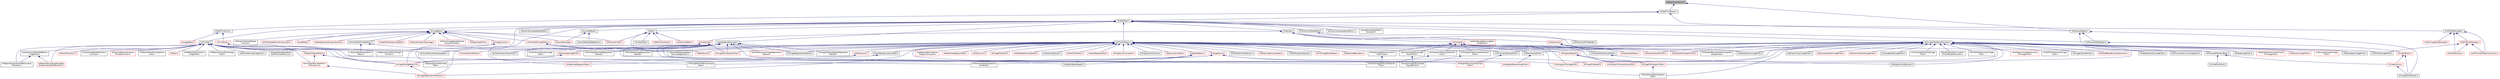 digraph "itkRealTimeInterval.h"
{
 // LATEX_PDF_SIZE
  edge [fontname="Helvetica",fontsize="10",labelfontname="Helvetica",labelfontsize="10"];
  node [fontname="Helvetica",fontsize="10",shape=record];
  Node1 [label="itkRealTimeInterval.h",height=0.2,width=0.4,color="black", fillcolor="grey75", style="filled", fontcolor="black",tooltip=" "];
  Node1 -> Node2 [dir="back",color="midnightblue",fontsize="10",style="solid",fontname="Helvetica"];
  Node2 [label="itkRealTimeStamp.h",height=0.2,width=0.4,color="black", fillcolor="white", style="filled",URL="$itkRealTimeStamp_8h.html",tooltip=" "];
  Node2 -> Node3 [dir="back",color="midnightblue",fontsize="10",style="solid",fontname="Helvetica"];
  Node3 [label="itkDataObject.h",height=0.2,width=0.4,color="black", fillcolor="white", style="filled",URL="$itkDataObject_8h.html",tooltip=" "];
  Node3 -> Node4 [dir="back",color="midnightblue",fontsize="10",style="solid",fontname="Helvetica"];
  Node4 [label="itkAutoPointerDataObject\lDecorator.h",height=0.2,width=0.4,color="black", fillcolor="white", style="filled",URL="$itkAutoPointerDataObjectDecorator_8h.html",tooltip=" "];
  Node3 -> Node5 [dir="back",color="midnightblue",fontsize="10",style="solid",fontname="Helvetica"];
  Node5 [label="itkCSVArray2DDataObject.h",height=0.2,width=0.4,color="black", fillcolor="white", style="filled",URL="$itkCSVArray2DDataObject_8h.html",tooltip=" "];
  Node5 -> Node6 [dir="back",color="midnightblue",fontsize="10",style="solid",fontname="Helvetica"];
  Node6 [label="itkCSVArray2DFileReader.h",height=0.2,width=0.4,color="black", fillcolor="white", style="filled",URL="$itkCSVArray2DFileReader_8h.html",tooltip=" "];
  Node3 -> Node7 [dir="back",color="midnightblue",fontsize="10",style="solid",fontname="Helvetica"];
  Node7 [label="itkDataObjectDecorator.h",height=0.2,width=0.4,color="black", fillcolor="white", style="filled",URL="$itkDataObjectDecorator_8h.html",tooltip=" "];
  Node7 -> Node8 [dir="back",color="midnightblue",fontsize="10",style="solid",fontname="Helvetica"];
  Node8 [label="itkImageRegistrationMethod.h",height=0.2,width=0.4,color="black", fillcolor="white", style="filled",URL="$itkImageRegistrationMethod_8h.html",tooltip=" "];
  Node7 -> Node9 [dir="back",color="midnightblue",fontsize="10",style="solid",fontname="Helvetica"];
  Node9 [label="itkImageRegistrationMethodv4.h",height=0.2,width=0.4,color="red", fillcolor="white", style="filled",URL="$itkImageRegistrationMethodv4_8h.html",tooltip=" "];
  Node7 -> Node14 [dir="back",color="midnightblue",fontsize="10",style="solid",fontname="Helvetica"];
  Node14 [label="itkImageToListSampleFilter.h",height=0.2,width=0.4,color="red", fillcolor="white", style="filled",URL="$itkImageToListSampleFilter_8h.html",tooltip=" "];
  Node7 -> Node16 [dir="back",color="midnightblue",fontsize="10",style="solid",fontname="Helvetica"];
  Node16 [label="itkImageToSpatialObjectRegistration\lMethod.h",height=0.2,width=0.4,color="black", fillcolor="white", style="filled",URL="$itkImageToSpatialObjectRegistrationMethod_8h.html",tooltip=" "];
  Node7 -> Node17 [dir="back",color="midnightblue",fontsize="10",style="solid",fontname="Helvetica"];
  Node17 [label="itkInteriorExteriorMeshFilter.h",height=0.2,width=0.4,color="black", fillcolor="white", style="filled",URL="$itkInteriorExteriorMeshFilter_8h.html",tooltip=" "];
  Node7 -> Node18 [dir="back",color="midnightblue",fontsize="10",style="solid",fontname="Helvetica"];
  Node18 [label="itkMultiResolutionImageRegistration\lMethod.h",height=0.2,width=0.4,color="red", fillcolor="white", style="filled",URL="$itkMultiResolutionImageRegistrationMethod_8h.html",tooltip=" "];
  Node7 -> Node20 [dir="back",color="midnightblue",fontsize="10",style="solid",fontname="Helvetica"];
  Node20 [label="itkPointSetToImageRegistration\lMethod.h",height=0.2,width=0.4,color="black", fillcolor="white", style="filled",URL="$itkPointSetToImageRegistrationMethod_8h.html",tooltip=" "];
  Node7 -> Node21 [dir="back",color="midnightblue",fontsize="10",style="solid",fontname="Helvetica"];
  Node21 [label="itkPointSetToPointSetRegistration\lMethod.h",height=0.2,width=0.4,color="black", fillcolor="white", style="filled",URL="$itkPointSetToPointSetRegistrationMethod_8h.html",tooltip=" "];
  Node7 -> Node22 [dir="back",color="midnightblue",fontsize="10",style="solid",fontname="Helvetica"];
  Node22 [label="itkResampleImageFilter.h",height=0.2,width=0.4,color="red", fillcolor="white", style="filled",URL="$itkResampleImageFilter_8h.html",tooltip=" "];
  Node22 -> Node24 [dir="back",color="midnightblue",fontsize="10",style="solid",fontname="Helvetica"];
  Node24 [label="itkImageToImageMetricv4.h",height=0.2,width=0.4,color="red", fillcolor="white", style="filled",URL="$itkImageToImageMetricv4_8h.html",tooltip=" "];
  Node24 -> Node9 [dir="back",color="midnightblue",fontsize="10",style="solid",fontname="Helvetica"];
  Node7 -> Node32 [dir="back",color="midnightblue",fontsize="10",style="solid",fontname="Helvetica"];
  Node32 [label="itkScalarImageToRunLength\lFeaturesFilter.h",height=0.2,width=0.4,color="black", fillcolor="white", style="filled",URL="$itkScalarImageToRunLengthFeaturesFilter_8h.html",tooltip=" "];
  Node7 -> Node33 [dir="back",color="midnightblue",fontsize="10",style="solid",fontname="Helvetica"];
  Node33 [label="itkScalarImageToTextureFeatures\lFilter.h",height=0.2,width=0.4,color="black", fillcolor="white", style="filled",URL="$itkScalarImageToTextureFeaturesFilter_8h.html",tooltip=" "];
  Node7 -> Node34 [dir="back",color="midnightblue",fontsize="10",style="solid",fontname="Helvetica"];
  Node34 [label="itkTransformGeometryImage\lFilter.h",height=0.2,width=0.4,color="black", fillcolor="white", style="filled",URL="$itkTransformGeometryImageFilter_8h.html",tooltip=" "];
  Node7 -> Node35 [dir="back",color="midnightblue",fontsize="10",style="solid",fontname="Helvetica"];
  Node35 [label="itkTransformToDisplacement\lFieldFilter.h",height=0.2,width=0.4,color="black", fillcolor="white", style="filled",URL="$itkTransformToDisplacementFieldFilter_8h.html",tooltip=" "];
  Node7 -> Node36 [dir="back",color="midnightblue",fontsize="10",style="solid",fontname="Helvetica"];
  Node36 [label="itkWeightedCovarianceSample\lFilter.h",height=0.2,width=0.4,color="red", fillcolor="white", style="filled",URL="$itkWeightedCovarianceSampleFilter_8h.html",tooltip=" "];
  Node7 -> Node38 [dir="back",color="midnightblue",fontsize="10",style="solid",fontname="Helvetica"];
  Node38 [label="itkWeightedMeanSampleFilter.h",height=0.2,width=0.4,color="red", fillcolor="white", style="filled",URL="$itkWeightedMeanSampleFilter_8h.html",tooltip=" "];
  Node3 -> Node39 [dir="back",color="midnightblue",fontsize="10",style="solid",fontname="Helvetica"];
  Node39 [label="itkGPUDataManager.h",height=0.2,width=0.4,color="black", fillcolor="white", style="filled",URL="$itkGPUDataManager_8h.html",tooltip=" "];
  Node39 -> Node40 [dir="back",color="midnightblue",fontsize="10",style="solid",fontname="Helvetica"];
  Node40 [label="itkGPUFiniteDifferenceFunction.h",height=0.2,width=0.4,color="red", fillcolor="white", style="filled",URL="$itkGPUFiniteDifferenceFunction_8h.html",tooltip=" "];
  Node39 -> Node53 [dir="back",color="midnightblue",fontsize="10",style="solid",fontname="Helvetica"];
  Node53 [label="itkGPUImageDataManager.h",height=0.2,width=0.4,color="red", fillcolor="white", style="filled",URL="$itkGPUImageDataManager_8h.html",tooltip=" "];
  Node39 -> Node56 [dir="back",color="midnightblue",fontsize="10",style="solid",fontname="Helvetica"];
  Node56 [label="itkGPUKernelManager.h",height=0.2,width=0.4,color="red", fillcolor="white", style="filled",URL="$itkGPUKernelManager_8h.html",tooltip=" "];
  Node56 -> Node58 [dir="back",color="midnightblue",fontsize="10",style="solid",fontname="Helvetica"];
  Node58 [label="itkGPUCastImageFilter.h",height=0.2,width=0.4,color="black", fillcolor="white", style="filled",URL="$itkGPUCastImageFilter_8h.html",tooltip=" "];
  Node56 -> Node40 [dir="back",color="midnightblue",fontsize="10",style="solid",fontname="Helvetica"];
  Node56 -> Node66 [dir="back",color="midnightblue",fontsize="10",style="solid",fontname="Helvetica"];
  Node66 [label="itkGPUReduction.h",height=0.2,width=0.4,color="red", fillcolor="white", style="filled",URL="$itkGPUReduction_8h.html",tooltip=" "];
  Node39 -> Node66 [dir="back",color="midnightblue",fontsize="10",style="solid",fontname="Helvetica"];
  Node3 -> Node67 [dir="back",color="midnightblue",fontsize="10",style="solid",fontname="Helvetica"];
  Node67 [label="itkImageBase.h",height=0.2,width=0.4,color="black", fillcolor="white", style="filled",URL="$itkImageBase_8h.html",tooltip=" "];
  Node67 -> Node68 [dir="back",color="midnightblue",fontsize="10",style="solid",fontname="Helvetica"];
  Node68 [label="itkBinaryThresholdSpatial\lFunction.h",height=0.2,width=0.4,color="black", fillcolor="white", style="filled",URL="$itkBinaryThresholdSpatialFunction_8h.html",tooltip=" "];
  Node67 -> Node69 [dir="back",color="midnightblue",fontsize="10",style="solid",fontname="Helvetica"];
  Node69 [label="itkGTestTypedefsAndConstructors.h",height=0.2,width=0.4,color="red", fillcolor="white", style="filled",URL="$itkGTestTypedefsAndConstructors_8h.html",tooltip=" "];
  Node67 -> Node71 [dir="back",color="midnightblue",fontsize="10",style="solid",fontname="Helvetica"];
  Node71 [label="itkImageFunction.h",height=0.2,width=0.4,color="red", fillcolor="white", style="filled",URL="$itkImageFunction_8h.html",tooltip=" "];
  Node71 -> Node72 [dir="back",color="midnightblue",fontsize="10",style="solid",fontname="Helvetica"];
  Node72 [label="itkBSplineControlPointImage\lFunction.h",height=0.2,width=0.4,color="black", fillcolor="white", style="filled",URL="$itkBSplineControlPointImageFunction_8h.html",tooltip=" "];
  Node71 -> Node24 [dir="back",color="midnightblue",fontsize="10",style="solid",fontname="Helvetica"];
  Node67 -> Node203 [dir="back",color="midnightblue",fontsize="10",style="solid",fontname="Helvetica"];
  Node203 [label="itkLabelMap.h",height=0.2,width=0.4,color="red", fillcolor="white", style="filled",URL="$itkLabelMap_8h.html",tooltip=" "];
  Node67 -> Node251 [dir="back",color="midnightblue",fontsize="10",style="solid",fontname="Helvetica"];
  Node251 [label="itkLevelSetImage.h",height=0.2,width=0.4,color="red", fillcolor="white", style="filled",URL="$itkLevelSetImage_8h.html",tooltip=" "];
  Node67 -> Node257 [dir="back",color="midnightblue",fontsize="10",style="solid",fontname="Helvetica"];
  Node257 [label="itkNeighborhoodAccessorFunctor.h",height=0.2,width=0.4,color="red", fillcolor="white", style="filled",URL="$itkNeighborhoodAccessorFunctor_8h.html",tooltip=" "];
  Node67 -> Node930 [dir="back",color="midnightblue",fontsize="10",style="solid",fontname="Helvetica"];
  Node930 [label="itkParametricPath.h",height=0.2,width=0.4,color="red", fillcolor="white", style="filled",URL="$itkParametricPath_8h.html",tooltip=" "];
  Node67 -> Node153 [dir="back",color="midnightblue",fontsize="10",style="solid",fontname="Helvetica"];
  Node153 [label="itkPointSetToImageMetric.h",height=0.2,width=0.4,color="red", fillcolor="white", style="filled",URL="$itkPointSetToImageMetric_8h.html",tooltip=" "];
  Node153 -> Node20 [dir="back",color="midnightblue",fontsize="10",style="solid",fontname="Helvetica"];
  Node153 -> Node157 [dir="back",color="midnightblue",fontsize="10",style="solid",fontname="Helvetica"];
  Node157 [label="itkPointSetToSpatialObject\lDemonsRegistration.h",height=0.2,width=0.4,color="black", fillcolor="white", style="filled",URL="$itkPointSetToSpatialObjectDemonsRegistration_8h.html",tooltip=" "];
  Node67 -> Node430 [dir="back",color="midnightblue",fontsize="10",style="solid",fontname="Helvetica"];
  Node430 [label="itkPointSetToPointSetMetric.h",height=0.2,width=0.4,color="black", fillcolor="white", style="filled",URL="$itkPointSetToPointSetMetric_8h.html",tooltip=" "];
  Node430 -> Node393 [dir="back",color="midnightblue",fontsize="10",style="solid",fontname="Helvetica"];
  Node393 [label="itkEuclideanDistancePoint\lMetric.h",height=0.2,width=0.4,color="black", fillcolor="white", style="filled",URL="$itkEuclideanDistancePointMetric_8h.html",tooltip=" "];
  Node430 -> Node21 [dir="back",color="midnightblue",fontsize="10",style="solid",fontname="Helvetica"];
  Node67 -> Node936 [dir="back",color="midnightblue",fontsize="10",style="solid",fontname="Helvetica"];
  Node936 [label="itkSpatialOrientationAdapter.h",height=0.2,width=0.4,color="red", fillcolor="white", style="filled",URL="$itkSpatialOrientationAdapter_8h.html",tooltip=" "];
  Node67 -> Node937 [dir="back",color="midnightblue",fontsize="10",style="solid",fontname="Helvetica"];
  Node937 [label="itkSpecialCoordinatesImage.h",height=0.2,width=0.4,color="red", fillcolor="white", style="filled",URL="$itkSpecialCoordinatesImage_8h.html",tooltip=" "];
  Node67 -> Node938 [dir="back",color="midnightblue",fontsize="10",style="solid",fontname="Helvetica"];
  Node938 [label="itkVectorImageNeighborhood\lAccessorFunctor.h",height=0.2,width=0.4,color="red", fillcolor="white", style="filled",URL="$itkVectorImageNeighborhoodAccessorFunctor_8h.html",tooltip=" "];
  Node67 -> Node146 [dir="back",color="midnightblue",fontsize="10",style="solid",fontname="Helvetica"];
  Node146 [label="itkWarpImageFilter.h",height=0.2,width=0.4,color="red", fillcolor="white", style="filled",URL="$itkWarpImageFilter_8h.html",tooltip=" "];
  Node3 -> Node940 [dir="back",color="midnightblue",fontsize="10",style="solid",fontname="Helvetica"];
  Node940 [label="itkLevelSetBase.h",height=0.2,width=0.4,color="black", fillcolor="white", style="filled",URL="$itkLevelSetBase_8h.html",tooltip=" "];
  Node940 -> Node251 [dir="back",color="midnightblue",fontsize="10",style="solid",fontname="Helvetica"];
  Node940 -> Node941 [dir="back",color="midnightblue",fontsize="10",style="solid",fontname="Helvetica"];
  Node941 [label="itkLevelSetQuadEdgeMesh.h",height=0.2,width=0.4,color="black", fillcolor="white", style="filled",URL="$itkLevelSetQuadEdgeMesh_8h.html",tooltip=" "];
  Node3 -> Node942 [dir="back",color="midnightblue",fontsize="10",style="solid",fontname="Helvetica"];
  Node942 [label="itkMatrixResizeableDataObject.h",height=0.2,width=0.4,color="black", fillcolor="white", style="filled",URL="$itkMatrixResizeableDataObject_8h.html",tooltip=" "];
  Node3 -> Node943 [dir="back",color="midnightblue",fontsize="10",style="solid",fontname="Helvetica"];
  Node943 [label="itkPath.h",height=0.2,width=0.4,color="black", fillcolor="white", style="filled",URL="$itkPath_8h.html",tooltip=" "];
  Node943 -> Node944 [dir="back",color="midnightblue",fontsize="10",style="solid",fontname="Helvetica"];
  Node944 [label="itkChainCodePath.h",height=0.2,width=0.4,color="red", fillcolor="white", style="filled",URL="$itkChainCodePath_8h.html",tooltip=" "];
  Node943 -> Node946 [dir="back",color="midnightblue",fontsize="10",style="solid",fontname="Helvetica"];
  Node946 [label="itkHilbertPath.h",height=0.2,width=0.4,color="black", fillcolor="white", style="filled",URL="$itkHilbertPath_8h.html",tooltip=" "];
  Node943 -> Node930 [dir="back",color="midnightblue",fontsize="10",style="solid",fontname="Helvetica"];
  Node943 -> Node910 [dir="back",color="midnightblue",fontsize="10",style="solid",fontname="Helvetica"];
  Node910 [label="itkPathConstIterator.h",height=0.2,width=0.4,color="red", fillcolor="white", style="filled",URL="$itkPathConstIterator_8h.html",tooltip=" "];
  Node943 -> Node947 [dir="back",color="midnightblue",fontsize="10",style="solid",fontname="Helvetica"];
  Node947 [label="itkPathSource.h",height=0.2,width=0.4,color="red", fillcolor="white", style="filled",URL="$itkPathSource_8h.html",tooltip=" "];
  Node3 -> Node952 [dir="back",color="midnightblue",fontsize="10",style="solid",fontname="Helvetica"];
  Node952 [label="itkPointSet.h",height=0.2,width=0.4,color="black", fillcolor="white", style="filled",URL="$itkPointSet_8h.html",tooltip=" "];
  Node952 -> Node691 [dir="back",color="midnightblue",fontsize="10",style="solid",fontname="Helvetica"];
  Node691 [label="itkBSplineControlPointImage\lFilter.h",height=0.2,width=0.4,color="black", fillcolor="white", style="filled",URL="$itkBSplineControlPointImageFilter_8h.html",tooltip=" "];
  Node952 -> Node72 [dir="back",color="midnightblue",fontsize="10",style="solid",fontname="Helvetica"];
  Node952 -> Node178 [dir="back",color="midnightblue",fontsize="10",style="solid",fontname="Helvetica"];
  Node178 [label="itkBSplineExponentialDiffeomorphic\lTransform.h",height=0.2,width=0.4,color="black", fillcolor="white", style="filled",URL="$itkBSplineExponentialDiffeomorphicTransform_8h.html",tooltip=" "];
  Node952 -> Node176 [dir="back",color="midnightblue",fontsize="10",style="solid",fontname="Helvetica"];
  Node176 [label="itkBSplineSmoothingOnUpdate\lDisplacementFieldTransform.h",height=0.2,width=0.4,color="red", fillcolor="white", style="filled",URL="$itkBSplineSmoothingOnUpdateDisplacementFieldTransform_8h.html",tooltip=" "];
  Node952 -> Node265 [dir="back",color="midnightblue",fontsize="10",style="solid",fontname="Helvetica"];
  Node265 [label="itkBlockMatchingImageFilter.h",height=0.2,width=0.4,color="black", fillcolor="white", style="filled",URL="$itkBlockMatchingImageFilter_8h.html",tooltip=" "];
  Node952 -> Node715 [dir="back",color="midnightblue",fontsize="10",style="solid",fontname="Helvetica"];
  Node715 [label="itkDisplacementFieldToBSpline\lImageFilter.h",height=0.2,width=0.4,color="black", fillcolor="white", style="filled",URL="$itkDisplacementFieldToBSplineImageFilter_8h.html",tooltip=" "];
  Node715 -> Node178 [dir="back",color="midnightblue",fontsize="10",style="solid",fontname="Helvetica"];
  Node715 -> Node176 [dir="back",color="midnightblue",fontsize="10",style="solid",fontname="Helvetica"];
  Node952 -> Node393 [dir="back",color="midnightblue",fontsize="10",style="solid",fontname="Helvetica"];
  Node952 -> Node186 [dir="back",color="midnightblue",fontsize="10",style="solid",fontname="Helvetica"];
  Node186 [label="itkExpectationBasedPoint\lSetToPointSetMetricv4.h",height=0.2,width=0.4,color="black", fillcolor="white", style="filled",URL="$itkExpectationBasedPointSetToPointSetMetricv4_8h.html",tooltip=" "];
  Node952 -> Node24 [dir="back",color="midnightblue",fontsize="10",style="solid",fontname="Helvetica"];
  Node952 -> Node953 [dir="back",color="midnightblue",fontsize="10",style="solid",fontname="Helvetica"];
  Node953 [label="itkKernelTransform.h",height=0.2,width=0.4,color="red", fillcolor="white", style="filled",URL="$itkKernelTransform_8h.html",tooltip=" "];
  Node952 -> Node263 [dir="back",color="midnightblue",fontsize="10",style="solid",fontname="Helvetica"];
  Node263 [label="itkLandmarkBasedTransform\lInitializer.h",height=0.2,width=0.4,color="black", fillcolor="white", style="filled",URL="$itkLandmarkBasedTransformInitializer_8h.html",tooltip=" "];
  Node952 -> Node959 [dir="back",color="midnightblue",fontsize="10",style="solid",fontname="Helvetica"];
  Node959 [label="itkManifoldParzenWindows\lPointSetFunction.h",height=0.2,width=0.4,color="red", fillcolor="white", style="filled",URL="$itkManifoldParzenWindowsPointSetFunction_8h.html",tooltip=" "];
  Node952 -> Node337 [dir="back",color="midnightblue",fontsize="10",style="solid",fontname="Helvetica"];
  Node337 [label="itkMaskFeaturePointSelection\lFilter.h",height=0.2,width=0.4,color="black", fillcolor="white", style="filled",URL="$itkMaskFeaturePointSelectionFilter_8h.html",tooltip=" "];
  Node952 -> Node960 [dir="back",color="midnightblue",fontsize="10",style="solid",fontname="Helvetica"];
  Node960 [label="itkMesh.h",height=0.2,width=0.4,color="red", fillcolor="white", style="filled",URL="$itkMesh_8h.html",tooltip=" "];
  Node952 -> Node829 [dir="back",color="midnightblue",fontsize="10",style="solid",fontname="Helvetica"];
  Node829 [label="itkN4BiasFieldCorrection\lImageFilter.h",height=0.2,width=0.4,color="black", fillcolor="white", style="filled",URL="$itkN4BiasFieldCorrectionImageFilter_8h.html",tooltip=" "];
  Node952 -> Node181 [dir="back",color="midnightblue",fontsize="10",style="solid",fontname="Helvetica"];
  Node181 [label="itkObjectToObjectMetric.h",height=0.2,width=0.4,color="red", fillcolor="white", style="filled",URL="$itkObjectToObjectMetric_8h.html",tooltip=" "];
  Node181 -> Node24 [dir="back",color="midnightblue",fontsize="10",style="solid",fontname="Helvetica"];
  Node181 -> Node183 [dir="back",color="midnightblue",fontsize="10",style="solid",fontname="Helvetica"];
  Node183 [label="itkPointSetToPointSetMetric\lWithIndexv4.h",height=0.2,width=0.4,color="red", fillcolor="white", style="filled",URL="$itkPointSetToPointSetMetricWithIndexv4_8h.html",tooltip=" "];
  Node183 -> Node9 [dir="back",color="midnightblue",fontsize="10",style="solid",fontname="Helvetica"];
  Node952 -> Node990 [dir="back",color="midnightblue",fontsize="10",style="solid",fontname="Helvetica"];
  Node990 [label="itkPointSetToListSampleAdaptor.h",height=0.2,width=0.4,color="black", fillcolor="white", style="filled",URL="$itkPointSetToListSampleAdaptor_8h.html",tooltip=" "];
  Node952 -> Node183 [dir="back",color="midnightblue",fontsize="10",style="solid",fontname="Helvetica"];
  Node952 -> Node991 [dir="back",color="midnightblue",fontsize="10",style="solid",fontname="Helvetica"];
  Node991 [label="itkSpatialObjectToPointSet\lFilter.h",height=0.2,width=0.4,color="black", fillcolor="white", style="filled",URL="$itkSpatialObjectToPointSetFilter_8h.html",tooltip=" "];
  Node952 -> Node892 [dir="back",color="midnightblue",fontsize="10",style="solid",fontname="Helvetica"];
  Node892 [label="itkTriangleMeshToBinaryImage\lFilter.h",height=0.2,width=0.4,color="black", fillcolor="white", style="filled",URL="$itkTriangleMeshToBinaryImageFilter_8h.html",tooltip=" "];
  Node3 -> Node992 [dir="back",color="midnightblue",fontsize="10",style="solid",fontname="Helvetica"];
  Node992 [label="itkProcessObject.h",height=0.2,width=0.4,color="black", fillcolor="white", style="filled",URL="$itkProcessObject_8h.html",tooltip=" "];
  Node992 -> Node993 [dir="back",color="midnightblue",fontsize="10",style="solid",fontname="Helvetica"];
  Node993 [label="itkCovarianceSampleFilter.h",height=0.2,width=0.4,color="black", fillcolor="white", style="filled",URL="$itkCovarianceSampleFilter_8h.html",tooltip=" "];
  Node993 -> Node36 [dir="back",color="midnightblue",fontsize="10",style="solid",fontname="Helvetica"];
  Node992 -> Node994 [dir="back",color="midnightblue",fontsize="10",style="solid",fontname="Helvetica"];
  Node994 [label="itkDataObjectConstIterator.h",height=0.2,width=0.4,color="red", fillcolor="white", style="filled",URL="$itkDataObjectConstIterator_8h.html",tooltip=" "];
  Node992 -> Node997 [dir="back",color="midnightblue",fontsize="10",style="solid",fontname="Helvetica"];
  Node997 [label="itkDataObjectIterator.h",height=0.2,width=0.4,color="red", fillcolor="white", style="filled",URL="$itkDataObjectIterator_8h.html",tooltip=" "];
  Node992 -> Node1000 [dir="back",color="midnightblue",fontsize="10",style="solid",fontname="Helvetica"];
  Node1000 [label="itkEquivalencyTable.h",height=0.2,width=0.4,color="red", fillcolor="white", style="filled",URL="$itkEquivalencyTable_8h.html",tooltip=" "];
  Node992 -> Node1002 [dir="back",color="midnightblue",fontsize="10",style="solid",fontname="Helvetica"];
  Node1002 [label="itkGDCMSeriesFileNames.h",height=0.2,width=0.4,color="black", fillcolor="white", style="filled",URL="$itkGDCMSeriesFileNames_8h.html",tooltip=" "];
  Node992 -> Node1003 [dir="back",color="midnightblue",fontsize="10",style="solid",fontname="Helvetica"];
  Node1003 [label="itkHistogramToRunLengthFeatures\lFilter.h",height=0.2,width=0.4,color="black", fillcolor="white", style="filled",URL="$itkHistogramToRunLengthFeaturesFilter_8h.html",tooltip=" "];
  Node1003 -> Node32 [dir="back",color="midnightblue",fontsize="10",style="solid",fontname="Helvetica"];
  Node992 -> Node1004 [dir="back",color="midnightblue",fontsize="10",style="solid",fontname="Helvetica"];
  Node1004 [label="itkHistogramToTextureFeatures\lFilter.h",height=0.2,width=0.4,color="black", fillcolor="white", style="filled",URL="$itkHistogramToTextureFeaturesFilter_8h.html",tooltip=" "];
  Node1004 -> Node33 [dir="back",color="midnightblue",fontsize="10",style="solid",fontname="Helvetica"];
  Node992 -> Node1005 [dir="back",color="midnightblue",fontsize="10",style="solid",fontname="Helvetica"];
  Node1005 [label="itkIOCommon.h",height=0.2,width=0.4,color="red", fillcolor="white", style="filled",URL="$itkIOCommon_8h.html",tooltip=" "];
  Node992 -> Node1012 [dir="back",color="midnightblue",fontsize="10",style="solid",fontname="Helvetica"];
  Node1012 [label="itkImageFileWriter.h",height=0.2,width=0.4,color="red", fillcolor="white", style="filled",URL="$itkImageFileWriter_8h.html",tooltip=" "];
  Node992 -> Node8 [dir="back",color="midnightblue",fontsize="10",style="solid",fontname="Helvetica"];
  Node992 -> Node9 [dir="back",color="midnightblue",fontsize="10",style="solid",fontname="Helvetica"];
  Node992 -> Node675 [dir="back",color="midnightblue",fontsize="10",style="solid",fontname="Helvetica"];
  Node675 [label="itkImageSource.h",height=0.2,width=0.4,color="red", fillcolor="white", style="filled",URL="$itkImageSource_8h.html",tooltip=" "];
  Node675 -> Node526 [dir="back",color="midnightblue",fontsize="10",style="solid",fontname="Helvetica"];
  Node526 [label="itkHistogramToImageFilter.h",height=0.2,width=0.4,color="red", fillcolor="white", style="filled",URL="$itkHistogramToImageFilter_8h.html",tooltip=" "];
  Node675 -> Node682 [dir="back",color="midnightblue",fontsize="10",style="solid",fontname="Helvetica"];
  Node682 [label="itkImageFileReader.h",height=0.2,width=0.4,color="red", fillcolor="white", style="filled",URL="$itkImageFileReader_8h.html",tooltip=" "];
  Node675 -> Node35 [dir="back",color="midnightblue",fontsize="10",style="solid",fontname="Helvetica"];
  Node675 -> Node892 [dir="back",color="midnightblue",fontsize="10",style="solid",fontname="Helvetica"];
  Node992 -> Node14 [dir="back",color="midnightblue",fontsize="10",style="solid",fontname="Helvetica"];
  Node992 -> Node16 [dir="back",color="midnightblue",fontsize="10",style="solid",fontname="Helvetica"];
  Node992 -> Node1014 [dir="back",color="midnightblue",fontsize="10",style="solid",fontname="Helvetica"];
  Node1014 [label="itkIterationReporter.h",height=0.2,width=0.4,color="black", fillcolor="white", style="filled",URL="$itkIterationReporter_8h.html",tooltip=" "];
  Node992 -> Node1015 [dir="back",color="midnightblue",fontsize="10",style="solid",fontname="Helvetica"];
  Node1015 [label="itkMeanSampleFilter.h",height=0.2,width=0.4,color="black", fillcolor="white", style="filled",URL="$itkMeanSampleFilter_8h.html",tooltip=" "];
  Node1015 -> Node38 [dir="back",color="midnightblue",fontsize="10",style="solid",fontname="Helvetica"];
  Node992 -> Node1016 [dir="back",color="midnightblue",fontsize="10",style="solid",fontname="Helvetica"];
  Node1016 [label="itkMeshFileWriter.h",height=0.2,width=0.4,color="red", fillcolor="white", style="filled",URL="$itkMeshFileWriter_8h.html",tooltip=" "];
  Node992 -> Node1018 [dir="back",color="midnightblue",fontsize="10",style="solid",fontname="Helvetica"];
  Node1018 [label="itkMeshSource.h",height=0.2,width=0.4,color="red", fillcolor="white", style="filled",URL="$itkMeshSource_8h.html",tooltip=" "];
  Node1018 -> Node991 [dir="back",color="midnightblue",fontsize="10",style="solid",fontname="Helvetica"];
  Node992 -> Node18 [dir="back",color="midnightblue",fontsize="10",style="solid",fontname="Helvetica"];
  Node992 -> Node1038 [dir="back",color="midnightblue",fontsize="10",style="solid",fontname="Helvetica"];
  Node1038 [label="itkOneWayEquivalencyTable.h",height=0.2,width=0.4,color="black", fillcolor="white", style="filled",URL="$itkOneWayEquivalencyTable_8h.html",tooltip=" "];
  Node1038 -> Node1039 [dir="back",color="midnightblue",fontsize="10",style="solid",fontname="Helvetica"];
  Node1039 [label="itkWatershedSegmentTable.h",height=0.2,width=0.4,color="red", fillcolor="white", style="filled",URL="$itkWatershedSegmentTable_8h.html",tooltip=" "];
  Node992 -> Node947 [dir="back",color="midnightblue",fontsize="10",style="solid",fontname="Helvetica"];
  Node992 -> Node20 [dir="back",color="midnightblue",fontsize="10",style="solid",fontname="Helvetica"];
  Node992 -> Node21 [dir="back",color="midnightblue",fontsize="10",style="solid",fontname="Helvetica"];
  Node992 -> Node157 [dir="back",color="midnightblue",fontsize="10",style="solid",fontname="Helvetica"];
  Node992 -> Node1040 [dir="back",color="midnightblue",fontsize="10",style="solid",fontname="Helvetica"];
  Node1040 [label="itkProgressAccumulator.h",height=0.2,width=0.4,color="red", fillcolor="white", style="filled",URL="$itkProgressAccumulator_8h.html",tooltip=" "];
  Node992 -> Node1041 [dir="back",color="midnightblue",fontsize="10",style="solid",fontname="Helvetica"];
  Node1041 [label="itkProgressReporter.h",height=0.2,width=0.4,color="red", fillcolor="white", style="filled",URL="$itkProgressReporter_8h.html",tooltip=" "];
  Node1041 -> Node1042 [dir="back",color="midnightblue",fontsize="10",style="solid",fontname="Helvetica"];
  Node1042 [label="itkHistogramThresholdCalculator.h",height=0.2,width=0.4,color="red", fillcolor="white", style="filled",URL="$itkHistogramThresholdCalculator_8h.html",tooltip=" "];
  Node1041 -> Node655 [dir="back",color="midnightblue",fontsize="10",style="solid",fontname="Helvetica"];
  Node655 [label="itkImageToHistogramFilter.h",height=0.2,width=0.4,color="red", fillcolor="white", style="filled",URL="$itkImageToHistogramFilter_8h.html",tooltip=" "];
  Node655 -> Node669 [dir="back",color="midnightblue",fontsize="10",style="solid",fontname="Helvetica"];
  Node669 [label="itkMaskedImageToHistogram\lFilter.h",height=0.2,width=0.4,color="black", fillcolor="white", style="filled",URL="$itkMaskedImageToHistogramFilter_8h.html",tooltip=" "];
  Node992 -> Node1084 [dir="back",color="midnightblue",fontsize="10",style="solid",fontname="Helvetica"];
  Node1084 [label="itkProgressTransformer.h",height=0.2,width=0.4,color="black", fillcolor="white", style="filled",URL="$itkProgressTransformer_8h.html",tooltip=" "];
  Node992 -> Node1085 [dir="back",color="midnightblue",fontsize="10",style="solid",fontname="Helvetica"];
  Node1085 [label="itkSampleClassifierFilter.h",height=0.2,width=0.4,color="red", fillcolor="white", style="filled",URL="$itkSampleClassifierFilter_8h.html",tooltip=" "];
  Node992 -> Node1086 [dir="back",color="midnightblue",fontsize="10",style="solid",fontname="Helvetica"];
  Node1086 [label="itkSampleToHistogramFilter.h",height=0.2,width=0.4,color="red", fillcolor="white", style="filled",URL="$itkSampleToHistogramFilter_8h.html",tooltip=" "];
  Node992 -> Node1087 [dir="back",color="midnightblue",fontsize="10",style="solid",fontname="Helvetica"];
  Node1087 [label="itkSampleToSubsampleFilter.h",height=0.2,width=0.4,color="black", fillcolor="white", style="filled",URL="$itkSampleToSubsampleFilter_8h.html",tooltip=" "];
  Node1087 -> Node1088 [dir="back",color="midnightblue",fontsize="10",style="solid",fontname="Helvetica"];
  Node1088 [label="itkNeighborhoodSampler.h",height=0.2,width=0.4,color="black", fillcolor="white", style="filled",URL="$itkNeighborhoodSampler_8h.html",tooltip=" "];
  Node992 -> Node913 [dir="back",color="midnightblue",fontsize="10",style="solid",fontname="Helvetica"];
  Node913 [label="itkScalarImageToCooccurrence\lMatrixFilter.h",height=0.2,width=0.4,color="black", fillcolor="white", style="filled",URL="$itkScalarImageToCooccurrenceMatrixFilter_8h.html",tooltip=" "];
  Node913 -> Node33 [dir="back",color="midnightblue",fontsize="10",style="solid",fontname="Helvetica"];
  Node992 -> Node914 [dir="back",color="midnightblue",fontsize="10",style="solid",fontname="Helvetica"];
  Node914 [label="itkScalarImageToRunLength\lMatrixFilter.h",height=0.2,width=0.4,color="black", fillcolor="white", style="filled",URL="$itkScalarImageToRunLengthMatrixFilter_8h.html",tooltip=" "];
  Node914 -> Node32 [dir="back",color="midnightblue",fontsize="10",style="solid",fontname="Helvetica"];
  Node992 -> Node1089 [dir="back",color="midnightblue",fontsize="10",style="solid",fontname="Helvetica"];
  Node1089 [label="itkSimpleFilterWatcher.h",height=0.2,width=0.4,color="red", fillcolor="white", style="filled",URL="$itkSimpleFilterWatcher_8h.html",tooltip=" "];
  Node992 -> Node1091 [dir="back",color="midnightblue",fontsize="10",style="solid",fontname="Helvetica"];
  Node1091 [label="itkSpatialObject.h",height=0.2,width=0.4,color="red", fillcolor="white", style="filled",URL="$itkSpatialObject_8h.html",tooltip=" "];
  Node1091 -> Node24 [dir="back",color="midnightblue",fontsize="10",style="solid",fontname="Helvetica"];
  Node1091 -> Node1102 [dir="back",color="midnightblue",fontsize="10",style="solid",fontname="Helvetica"];
  Node1102 [label="itkSpatialObjectReader.h",height=0.2,width=0.4,color="black", fillcolor="white", style="filled",URL="$itkSpatialObjectReader_8h.html",tooltip=" "];
  Node992 -> Node1102 [dir="back",color="midnightblue",fontsize="10",style="solid",fontname="Helvetica"];
  Node992 -> Node1130 [dir="back",color="midnightblue",fontsize="10",style="solid",fontname="Helvetica"];
  Node1130 [label="itkStandardDeviationPerComponent\lSampleFilter.h",height=0.2,width=0.4,color="black", fillcolor="white", style="filled",URL="$itkStandardDeviationPerComponentSampleFilter_8h.html",tooltip=" "];
  Node992 -> Node1131 [dir="back",color="midnightblue",fontsize="10",style="solid",fontname="Helvetica"];
  Node1131 [label="itkStreamingProcessObject.h",height=0.2,width=0.4,color="red", fillcolor="white", style="filled",URL="$itkStreamingProcessObject_8h.html",tooltip=" "];
  Node992 -> Node1132 [dir="back",color="midnightblue",fontsize="10",style="solid",fontname="Helvetica"];
  Node1132 [label="itkTemporalProcessObject.h",height=0.2,width=0.4,color="black", fillcolor="white", style="filled",URL="$itkTemporalProcessObject_8h.html",tooltip=" "];
  Node1132 -> Node1133 [dir="back",color="midnightblue",fontsize="10",style="solid",fontname="Helvetica"];
  Node1133 [label="itkVideoFileWriter.h",height=0.2,width=0.4,color="black", fillcolor="white", style="filled",URL="$itkVideoFileWriter_8h.html",tooltip=" "];
  Node1132 -> Node917 [dir="back",color="midnightblue",fontsize="10",style="solid",fontname="Helvetica"];
  Node917 [label="itkVideoSource.h",height=0.2,width=0.4,color="red", fillcolor="white", style="filled",URL="$itkVideoSource_8h.html",tooltip=" "];
  Node917 -> Node895 [dir="back",color="midnightblue",fontsize="10",style="solid",fontname="Helvetica"];
  Node895 [label="itkImageToVideoFilter.h",height=0.2,width=0.4,color="black", fillcolor="white", style="filled",URL="$itkImageToVideoFilter_8h.html",tooltip=" "];
  Node992 -> Node1134 [dir="back",color="midnightblue",fontsize="10",style="solid",fontname="Helvetica"];
  Node1134 [label="itkTotalProgressReporter.h",height=0.2,width=0.4,color="black", fillcolor="white", style="filled",URL="$itkTotalProgressReporter_8h.html",tooltip=" "];
  Node992 -> Node1135 [dir="back",color="midnightblue",fontsize="10",style="solid",fontname="Helvetica"];
  Node1135 [label="itkVTKImageExportBase.h",height=0.2,width=0.4,color="red", fillcolor="white", style="filled",URL="$itkVTKImageExportBase_8h.html",tooltip=" "];
  Node992 -> Node924 [dir="back",color="midnightblue",fontsize="10",style="solid",fontname="Helvetica"];
  Node924 [label="itkWatershedBoundary.h",height=0.2,width=0.4,color="red", fillcolor="white", style="filled",URL="$itkWatershedBoundary_8h.html",tooltip=" "];
  Node992 -> Node1137 [dir="back",color="midnightblue",fontsize="10",style="solid",fontname="Helvetica"];
  Node1137 [label="itkWatershedMiniPipeline\lProgressCommand.h",height=0.2,width=0.4,color="red", fillcolor="white", style="filled",URL="$itkWatershedMiniPipelineProgressCommand_8h.html",tooltip=" "];
  Node992 -> Node1138 [dir="back",color="midnightblue",fontsize="10",style="solid",fontname="Helvetica"];
  Node1138 [label="itkWatershedSegmentTree.h",height=0.2,width=0.4,color="red", fillcolor="white", style="filled",URL="$itkWatershedSegmentTree_8h.html",tooltip=" "];
  Node3 -> Node1139 [dir="back",color="midnightblue",fontsize="10",style="solid",fontname="Helvetica"];
  Node1139 [label="itkSample.h",height=0.2,width=0.4,color="black", fillcolor="white", style="filled",URL="$itkSample_8h.html",tooltip=" "];
  Node1139 -> Node1140 [dir="back",color="midnightblue",fontsize="10",style="solid",fontname="Helvetica"];
  Node1140 [label="itkHistogram.h",height=0.2,width=0.4,color="red", fillcolor="white", style="filled",URL="$itkHistogram_8h.html",tooltip=" "];
  Node1140 -> Node526 [dir="back",color="midnightblue",fontsize="10",style="solid",fontname="Helvetica"];
  Node1140 -> Node1003 [dir="back",color="midnightblue",fontsize="10",style="solid",fontname="Helvetica"];
  Node1140 -> Node1004 [dir="back",color="midnightblue",fontsize="10",style="solid",fontname="Helvetica"];
  Node1140 -> Node655 [dir="back",color="midnightblue",fontsize="10",style="solid",fontname="Helvetica"];
  Node1140 -> Node671 [dir="back",color="midnightblue",fontsize="10",style="solid",fontname="Helvetica"];
  Node671 [label="itkLabelStatisticsImageFilter.h",height=0.2,width=0.4,color="black", fillcolor="white", style="filled",URL="$itkLabelStatisticsImageFilter_8h.html",tooltip=" "];
  Node1140 -> Node669 [dir="back",color="midnightblue",fontsize="10",style="solid",fontname="Helvetica"];
  Node1140 -> Node913 [dir="back",color="midnightblue",fontsize="10",style="solid",fontname="Helvetica"];
  Node1140 -> Node914 [dir="back",color="midnightblue",fontsize="10",style="solid",fontname="Helvetica"];
  Node1139 -> Node1142 [dir="back",color="midnightblue",fontsize="10",style="solid",fontname="Helvetica"];
  Node1142 [label="itkListSample.h",height=0.2,width=0.4,color="red", fillcolor="white", style="filled",URL="$itkListSample_8h.html",tooltip=" "];
  Node1142 -> Node14 [dir="back",color="midnightblue",fontsize="10",style="solid",fontname="Helvetica"];
  Node1142 -> Node990 [dir="back",color="midnightblue",fontsize="10",style="solid",fontname="Helvetica"];
  Node1139 -> Node329 [dir="back",color="midnightblue",fontsize="10",style="solid",fontname="Helvetica"];
  Node329 [label="itkPatchBasedDenoisingBase\lImageFilter.h",height=0.2,width=0.4,color="red", fillcolor="white", style="filled",URL="$itkPatchBasedDenoisingBaseImageFilter_8h.html",tooltip=" "];
  Node1139 -> Node1146 [dir="back",color="midnightblue",fontsize="10",style="solid",fontname="Helvetica"];
  Node1146 [label="itkSubsample.h",height=0.2,width=0.4,color="red", fillcolor="white", style="filled",URL="$itkSubsample_8h.html",tooltip=" "];
  Node1146 -> Node1087 [dir="back",color="midnightblue",fontsize="10",style="solid",fontname="Helvetica"];
  Node1146 -> Node1152 [dir="back",color="midnightblue",fontsize="10",style="solid",fontname="Helvetica"];
  Node1152 [label="itkSubsamplerBase.h",height=0.2,width=0.4,color="red", fillcolor="white", style="filled",URL="$itkSubsamplerBase_8h.html",tooltip=" "];
  Node1139 -> Node1152 [dir="back",color="midnightblue",fontsize="10",style="solid",fontname="Helvetica"];
  Node3 -> Node1157 [dir="back",color="midnightblue",fontsize="10",style="solid",fontname="Helvetica"];
  Node1157 [label="itkSimpleDataObjectDecorator.h",height=0.2,width=0.4,color="black", fillcolor="white", style="filled",URL="$itkSimpleDataObjectDecorator_8h.html",tooltip=" "];
  Node1157 -> Node748 [dir="back",color="midnightblue",fontsize="10",style="solid",fontname="Helvetica"];
  Node748 [label="itkBinaryFunctorImageFilter.h",height=0.2,width=0.4,color="black", fillcolor="white", style="filled",URL="$itkBinaryFunctorImageFilter_8h.html",tooltip=" "];
  Node1157 -> Node749 [dir="back",color="midnightblue",fontsize="10",style="solid",fontname="Helvetica"];
  Node749 [label="itkBinaryGeneratorImageFilter.h",height=0.2,width=0.4,color="red", fillcolor="white", style="filled",URL="$itkBinaryGeneratorImageFilter_8h.html",tooltip=" "];
  Node1157 -> Node547 [dir="back",color="midnightblue",fontsize="10",style="solid",fontname="Helvetica"];
  Node547 [label="itkBinaryThresholdImageFilter.h",height=0.2,width=0.4,color="red", fillcolor="white", style="filled",URL="$itkBinaryThresholdImageFilter_8h.html",tooltip=" "];
  Node1157 -> Node583 [dir="back",color="midnightblue",fontsize="10",style="solid",fontname="Helvetica"];
  Node583 [label="itkChangeLabelImageFilter.h",height=0.2,width=0.4,color="black", fillcolor="white", style="filled",URL="$itkChangeLabelImageFilter_8h.html",tooltip=" "];
  Node1157 -> Node699 [dir="back",color="midnightblue",fontsize="10",style="solid",fontname="Helvetica"];
  Node699 [label="itkConnectedThresholdImage\lFilter.h",height=0.2,width=0.4,color="black", fillcolor="white", style="filled",URL="$itkConnectedThresholdImageFilter_8h.html",tooltip=" "];
  Node1157 -> Node993 [dir="back",color="midnightblue",fontsize="10",style="solid",fontname="Helvetica"];
  Node1157 -> Node1158 [dir="back",color="midnightblue",fontsize="10",style="solid",fontname="Helvetica"];
  Node1158 [label="itkExpectationMaximization\lMixtureModelEstimator.h",height=0.2,width=0.4,color="black", fillcolor="white", style="filled",URL="$itkExpectationMaximizationMixtureModelEstimator_8h.html",tooltip=" "];
  Node1157 -> Node722 [dir="back",color="midnightblue",fontsize="10",style="solid",fontname="Helvetica"];
  Node722 [label="itkFullToHalfHermitianImage\lFilter.h",height=0.2,width=0.4,color="black", fillcolor="white", style="filled",URL="$itkFullToHalfHermitianImageFilter_8h.html",tooltip=" "];
  Node1157 -> Node58 [dir="back",color="midnightblue",fontsize="10",style="solid",fontname="Helvetica"];
  Node1157 -> Node736 [dir="back",color="midnightblue",fontsize="10",style="solid",fontname="Helvetica"];
  Node736 [label="itkHalfHermitianToRealInverse\lFFTImageFilter.h",height=0.2,width=0.4,color="red", fillcolor="white", style="filled",URL="$itkHalfHermitianToRealInverseFFTImageFilter_8h.html",tooltip=" "];
  Node1157 -> Node737 [dir="back",color="midnightblue",fontsize="10",style="solid",fontname="Helvetica"];
  Node737 [label="itkHalfToFullHermitianImage\lFilter.h",height=0.2,width=0.4,color="black", fillcolor="white", style="filled",URL="$itkHalfToFullHermitianImageFilter_8h.html",tooltip=" "];
  Node1157 -> Node1042 [dir="back",color="midnightblue",fontsize="10",style="solid",fontname="Helvetica"];
  Node1157 -> Node526 [dir="back",color="midnightblue",fontsize="10",style="solid",fontname="Helvetica"];
  Node1157 -> Node1003 [dir="back",color="midnightblue",fontsize="10",style="solid",fontname="Helvetica"];
  Node1157 -> Node1004 [dir="back",color="midnightblue",fontsize="10",style="solid",fontname="Helvetica"];
  Node1157 -> Node745 [dir="back",color="midnightblue",fontsize="10",style="solid",fontname="Helvetica"];
  Node745 [label="itkImageClassifierFilter.h",height=0.2,width=0.4,color="black", fillcolor="white", style="filled",URL="$itkImageClassifierFilter_8h.html",tooltip=" "];
  Node1157 -> Node682 [dir="back",color="midnightblue",fontsize="10",style="solid",fontname="Helvetica"];
  Node1157 -> Node655 [dir="back",color="midnightblue",fontsize="10",style="solid",fontname="Helvetica"];
  Node1157 -> Node1159 [dir="back",color="midnightblue",fontsize="10",style="solid",fontname="Helvetica"];
  Node1159 [label="itkKdTreeBasedKmeansEstimator.h",height=0.2,width=0.4,color="red", fillcolor="white", style="filled",URL="$itkKdTreeBasedKmeansEstimator_8h.html",tooltip=" "];
  Node1157 -> Node793 [dir="back",color="midnightblue",fontsize="10",style="solid",fontname="Helvetica"];
  Node793 [label="itkLabelGeometryImageFilter.h",height=0.2,width=0.4,color="black", fillcolor="white", style="filled",URL="$itkLabelGeometryImageFilter_8h.html",tooltip=" "];
  Node1157 -> Node671 [dir="back",color="midnightblue",fontsize="10",style="solid",fontname="Helvetica"];
  Node1157 -> Node669 [dir="back",color="midnightblue",fontsize="10",style="solid",fontname="Helvetica"];
  Node1157 -> Node1015 [dir="back",color="midnightblue",fontsize="10",style="solid",fontname="Helvetica"];
  Node1157 -> Node672 [dir="back",color="midnightblue",fontsize="10",style="solid",fontname="Helvetica"];
  Node672 [label="itkMinimumMaximumImageFilter.h",height=0.2,width=0.4,color="black", fillcolor="white", style="filled",URL="$itkMinimumMaximumImageFilter_8h.html",tooltip=" "];
  Node1157 -> Node1088 [dir="back",color="midnightblue",fontsize="10",style="solid",fontname="Helvetica"];
  Node1157 -> Node781 [dir="back",color="midnightblue",fontsize="10",style="solid",fontname="Helvetica"];
  Node781 [label="itkPasteImageFilter.h",height=0.2,width=0.4,color="black", fillcolor="white", style="filled",URL="$itkPasteImageFilter_8h.html",tooltip=" "];
  Node1157 -> Node854 [dir="back",color="midnightblue",fontsize="10",style="solid",fontname="Helvetica"];
  Node854 [label="itkRealToHalfHermitianForward\lFFTImageFilter.h",height=0.2,width=0.4,color="red", fillcolor="white", style="filled",URL="$itkRealToHalfHermitianForwardFFTImageFilter_8h.html",tooltip=" "];
  Node1157 -> Node1085 [dir="back",color="midnightblue",fontsize="10",style="solid",fontname="Helvetica"];
  Node1157 -> Node1086 [dir="back",color="midnightblue",fontsize="10",style="solid",fontname="Helvetica"];
  Node1157 -> Node1130 [dir="back",color="midnightblue",fontsize="10",style="solid",fontname="Helvetica"];
  Node1157 -> Node673 [dir="back",color="midnightblue",fontsize="10",style="solid",fontname="Helvetica"];
  Node673 [label="itkStatisticsImageFilter.h",height=0.2,width=0.4,color="red", fillcolor="white", style="filled",URL="$itkStatisticsImageFilter_8h.html",tooltip=" "];
  Node1157 -> Node538 [dir="back",color="midnightblue",fontsize="10",style="solid",fontname="Helvetica"];
  Node538 [label="itkTernaryGeneratorImage\lFilter.h",height=0.2,width=0.4,color="red", fillcolor="white", style="filled",URL="$itkTernaryGeneratorImageFilter_8h.html",tooltip=" "];
  Node1157 -> Node786 [dir="back",color="midnightblue",fontsize="10",style="solid",fontname="Helvetica"];
  Node786 [label="itkTestingHashImageFilter.h",height=0.2,width=0.4,color="black", fillcolor="white", style="filled",URL="$itkTestingHashImageFilter_8h.html",tooltip=" "];
  Node3 -> Node991 [dir="back",color="midnightblue",fontsize="10",style="solid",fontname="Helvetica"];
  Node3 -> Node1160 [dir="back",color="midnightblue",fontsize="10",style="solid",fontname="Helvetica"];
  Node1160 [label="itkTemporalDataObject.h",height=0.2,width=0.4,color="black", fillcolor="white", style="filled",URL="$itkTemporalDataObject_8h.html",tooltip=" "];
  Node1160 -> Node916 [dir="back",color="midnightblue",fontsize="10",style="solid",fontname="Helvetica"];
  Node916 [label="itkVideoStream.h",height=0.2,width=0.4,color="red", fillcolor="white", style="filled",URL="$itkVideoStream_8h.html",tooltip=" "];
  Node916 -> Node895 [dir="back",color="midnightblue",fontsize="10",style="solid",fontname="Helvetica"];
  Node916 -> Node917 [dir="back",color="midnightblue",fontsize="10",style="solid",fontname="Helvetica"];
  Node3 -> Node1161 [dir="back",color="midnightblue",fontsize="10",style="solid",fontname="Helvetica"];
  Node1161 [label="itkUnaryCorrespondenceMatrix.h",height=0.2,width=0.4,color="black", fillcolor="white", style="filled",URL="$itkUnaryCorrespondenceMatrix_8h.html",tooltip=" "];
  Node3 -> Node1039 [dir="back",color="midnightblue",fontsize="10",style="solid",fontname="Helvetica"];
  Node2 -> Node1162 [dir="back",color="midnightblue",fontsize="10",style="solid",fontname="Helvetica"];
  Node1162 [label="itkRealTimeClock.h",height=0.2,width=0.4,color="black", fillcolor="white", style="filled",URL="$itkRealTimeClock_8h.html",tooltip=" "];
  Node1162 -> Node1163 [dir="back",color="midnightblue",fontsize="10",style="solid",fontname="Helvetica"];
  Node1163 [label="itkLoggerBase.h",height=0.2,width=0.4,color="red", fillcolor="white", style="filled",URL="$itkLoggerBase_8h.html",tooltip=" "];
  Node1162 -> Node1170 [dir="back",color="midnightblue",fontsize="10",style="solid",fontname="Helvetica"];
  Node1170 [label="itkTimeProbe.h",height=0.2,width=0.4,color="red", fillcolor="white", style="filled",URL="$itkTimeProbe_8h.html",tooltip=" "];
  Node1170 -> Node1089 [dir="back",color="midnightblue",fontsize="10",style="solid",fontname="Helvetica"];
  Node2 -> Node1172 [dir="back",color="midnightblue",fontsize="10",style="solid",fontname="Helvetica"];
  Node1172 [label="itkTemporalRegion.h",height=0.2,width=0.4,color="black", fillcolor="white", style="filled",URL="$itkTemporalRegion_8h.html",tooltip=" "];
  Node1172 -> Node895 [dir="back",color="midnightblue",fontsize="10",style="solid",fontname="Helvetica"];
  Node1172 -> Node1160 [dir="back",color="midnightblue",fontsize="10",style="solid",fontname="Helvetica"];
  Node1172 -> Node1132 [dir="back",color="midnightblue",fontsize="10",style="solid",fontname="Helvetica"];
  Node1 -> Node1172 [dir="back",color="midnightblue",fontsize="10",style="solid",fontname="Helvetica"];
}
